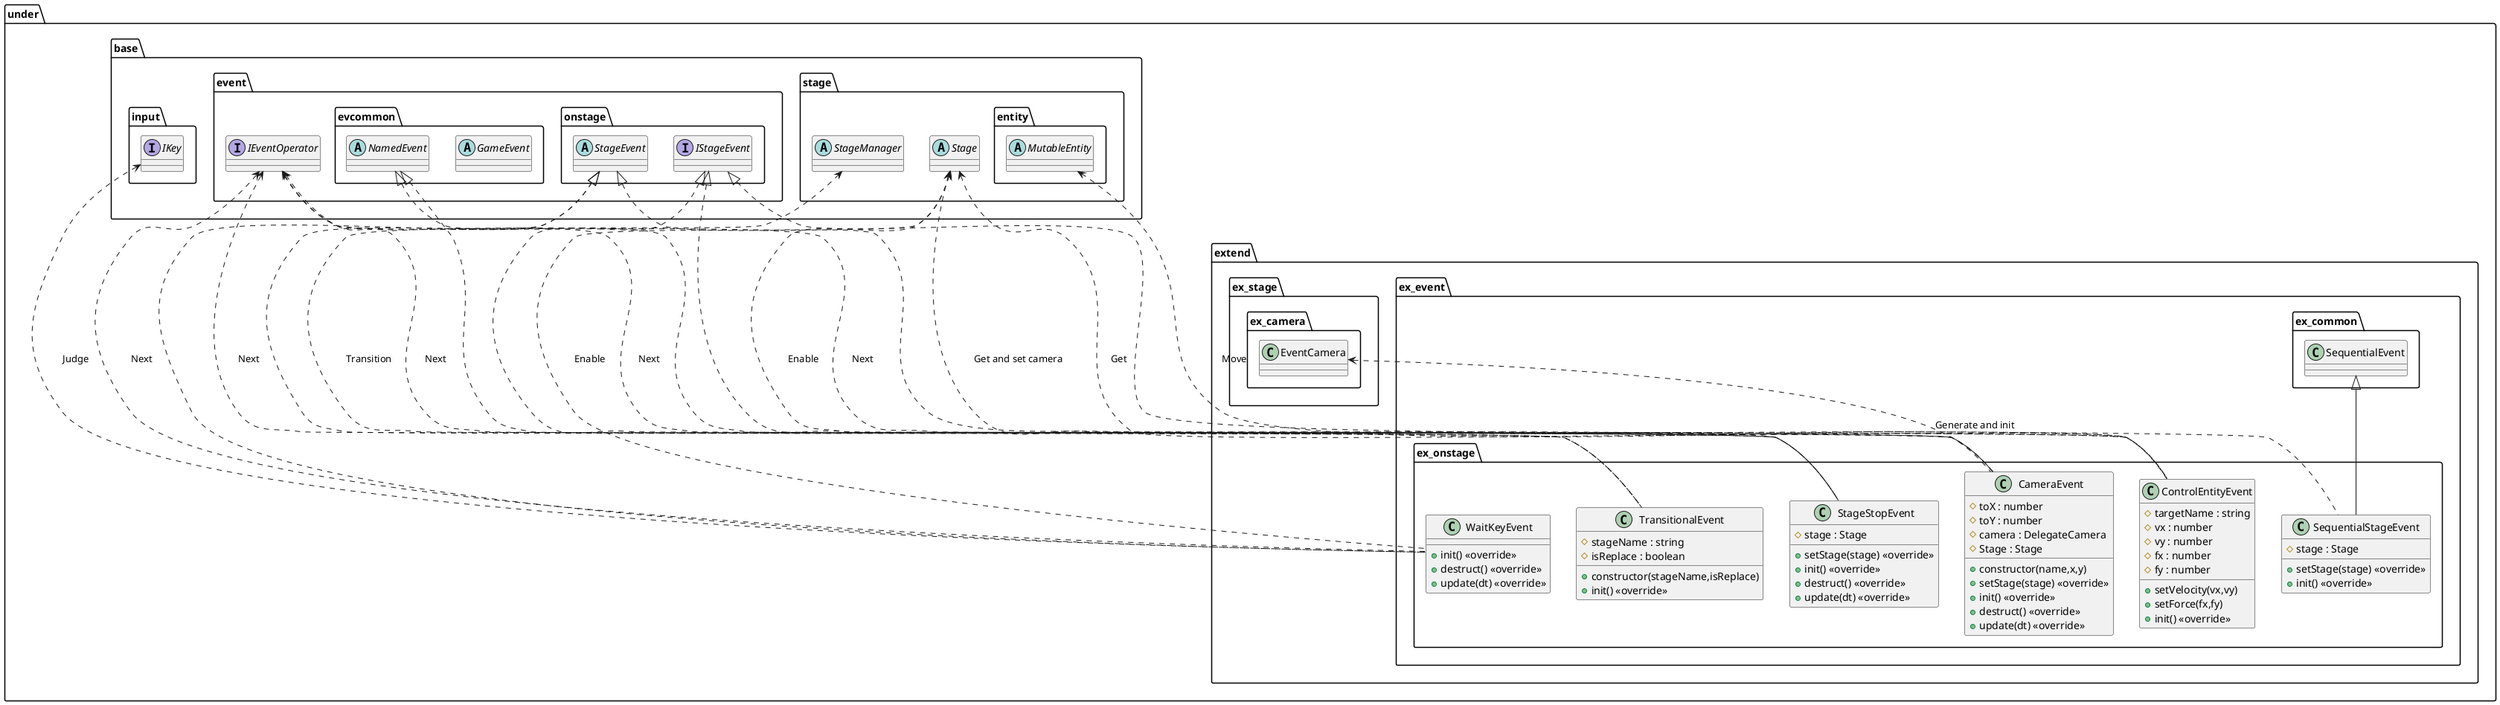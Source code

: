 @startuml EventStage

package under {
    package extend {
        package ex_event {
            package ex_onstage {
                class CameraEvent {
                    +constructor(name,x,y)
                    #toX : number
                    #toY : number
                    #camera : DelegateCamera
                    #Stage : Stage
                    +setStage(stage) <<override>>
                    +init() <<override>>
                    +destruct() <<override>>
                    +update(dt) <<override>>
                }
                class ControlEntityEvent {
                    #targetName : string
                    #vx : number
                    #vy : number
                    #fx : number
                    #fy : number
                    +setVelocity(vx,vy)
                    +setForce(fx,fy)
                    +init() <<override>>
                }
                class StageStopEvent {
                    #stage : Stage
                    +setStage(stage) <<override>>
                    +init() <<override>>
                    +destruct() <<override>>
                    +update(dt) <<override>>
                }
                class TransitionalEvent {
                    +constructor(stageName,isReplace)
                    #stageName : string
                    #isReplace : boolean
                    +init() <<override>>
                }
                class WaitKeyEvent {
                    +init() <<override>>
                    +destruct() <<override>>
                    +update(dt) <<override>>
                }
                class SequentialStageEvent {
                    #stage : Stage
                    +setStage(stage) <<override>>
                    +init() <<override>>
                }
            }
        }
    }
}

package under {
    package base {
        package input {
            interface IKey
        }
        package event {
            interface IEventOperator
            package evcommon {
                abstract GameEvent
                abstract NamedEvent
            }
            package onstage {
                interface IStageEvent
                abstract StageEvent
            }
        }
        package stage {
            abstract Stage
            abstract StageManager
            package entity {
                abstract MutableEntity
            }
        }
    }
    package extend {
        package ex_event {
            package ex_common {
                class SequentialEvent
            }
        }
        package ex_stage {
            package ex_camera {
                class EventCamera
            }
        }
    }
}

EventCamera <.. CameraEvent : Generate and init
Stage <... CameraEvent : Get and set camera
IEventOperator <... CameraEvent : Next
Stage <... ControlEntityEvent : Get
MutableEntity <... ControlEntityEvent : Move
IEventOperator <... ControlEntityEvent : Next
Stage <... StageStopEvent : Enable
IEventOperator <... StageStopEvent : Next
StageManager <... TransitionalEvent : Transition
IEventOperator <... TransitionalEvent : Next
IKey <... WaitKeyEvent : Judge
Stage <... WaitKeyEvent : Enable
IEventOperator <... WaitKeyEvent : Next

NamedEvent <|.. CameraEvent
IStageEvent <|.. CameraEvent
StageEvent <|.. ControlEntityEvent
NamedEvent <|.. StageStopEvent
IStageEvent <|.. StageStopEvent
StageEvent <|.. TransitionalEvent
StageEvent <|.. WaitKeyEvent
SequentialEvent <|-- SequentialStageEvent
IStageEvent <|.. SequentialStageEvent

@enduml
